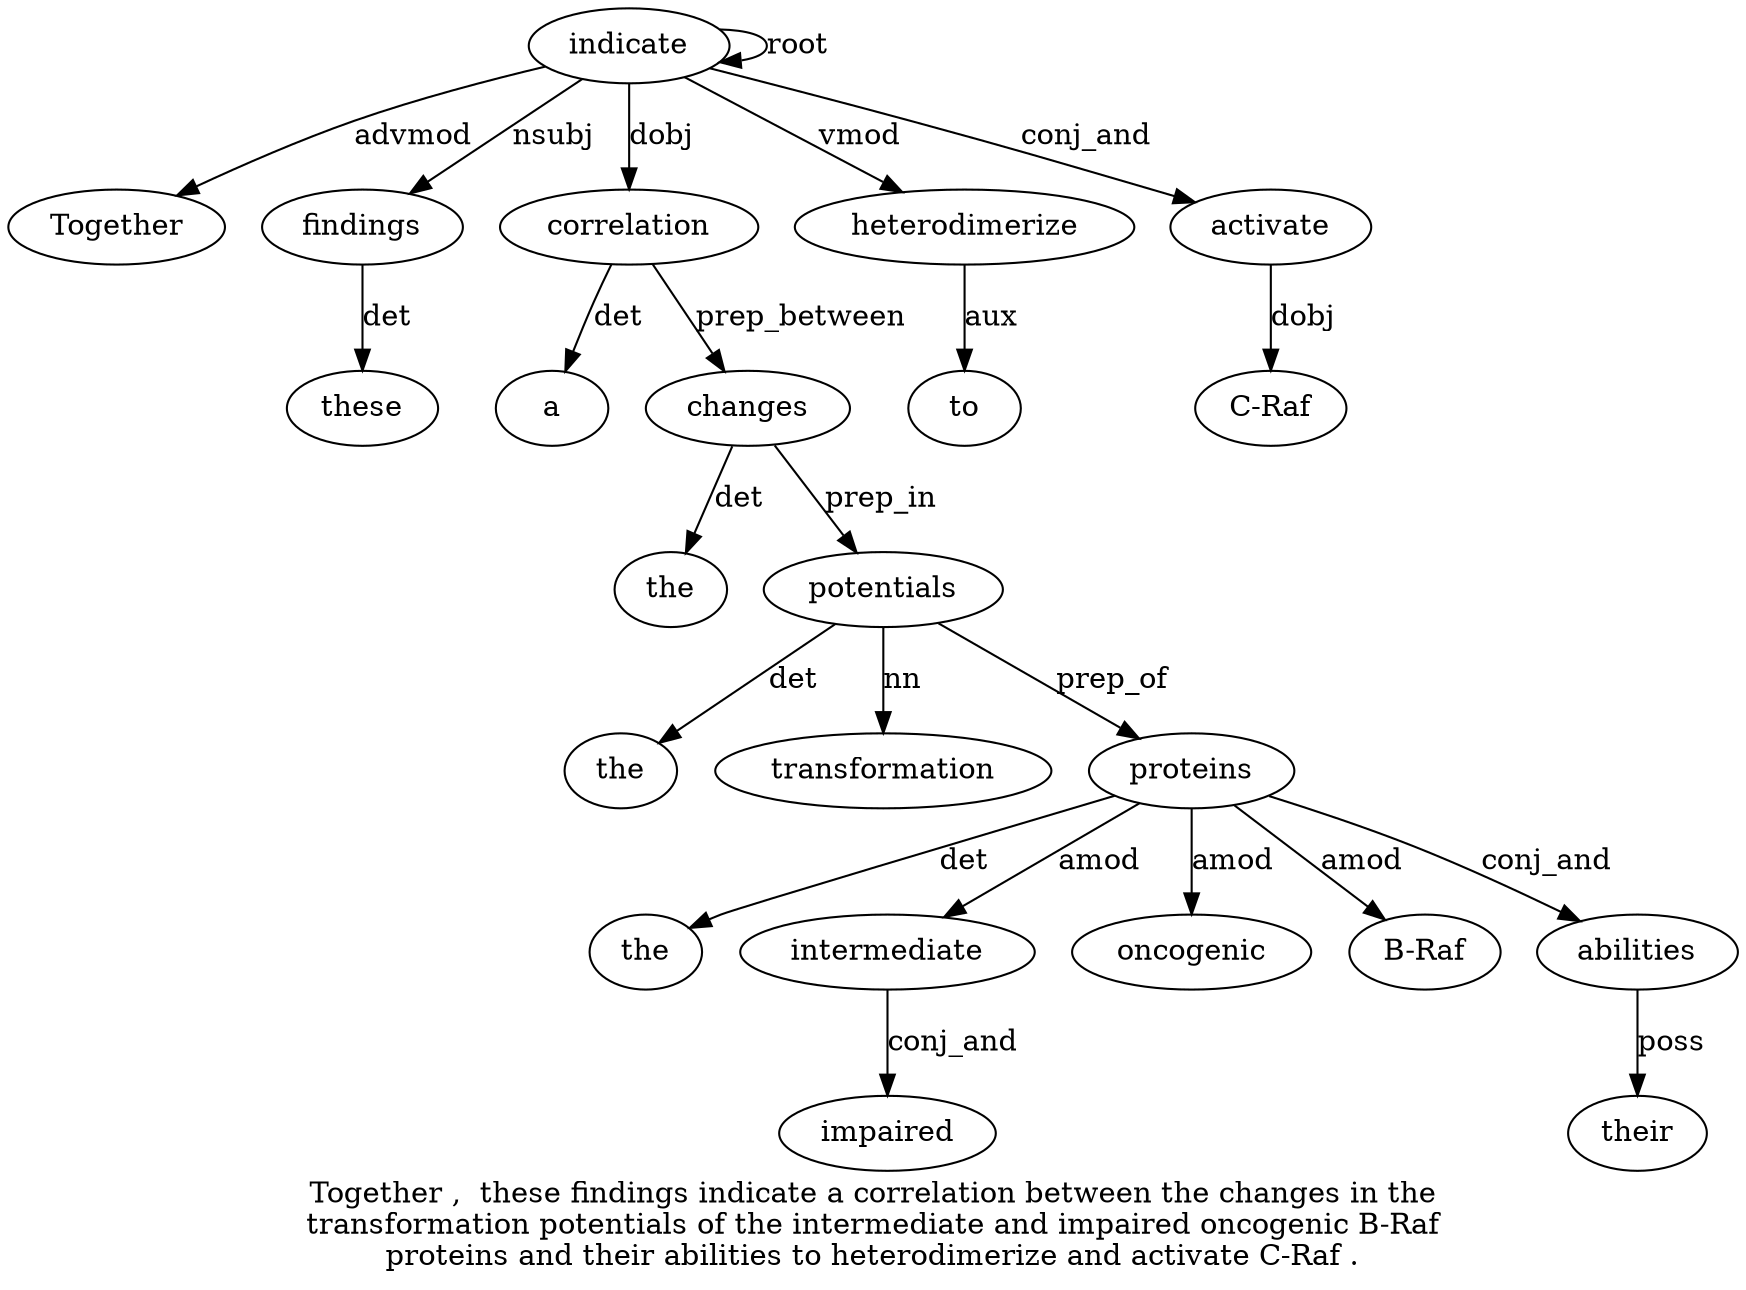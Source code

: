 digraph "Together ,  these findings indicate a correlation between the changes in the transformation potentials of the intermediate and impaired oncogenic B-Raf proteins and their abilities to heterodimerize and activate C-Raf ." {
label="Together ,  these findings indicate a correlation between the changes in the
transformation potentials of the intermediate and impaired oncogenic B-Raf
proteins and their abilities to heterodimerize and activate C-Raf .";
indicate5 [style=filled, fillcolor=white, label=indicate];
Together1 [style=filled, fillcolor=white, label=Together];
indicate5 -> Together1  [label=advmod];
findings4 [style=filled, fillcolor=white, label=findings];
these3 [style=filled, fillcolor=white, label=these];
findings4 -> these3  [label=det];
indicate5 -> findings4  [label=nsubj];
indicate5 -> indicate5  [label=root];
correlation7 [style=filled, fillcolor=white, label=correlation];
a6 [style=filled, fillcolor=white, label=a];
correlation7 -> a6  [label=det];
indicate5 -> correlation7  [label=dobj];
changes10 [style=filled, fillcolor=white, label=changes];
the9 [style=filled, fillcolor=white, label=the];
changes10 -> the9  [label=det];
correlation7 -> changes10  [label=prep_between];
potentials14 [style=filled, fillcolor=white, label=potentials];
the12 [style=filled, fillcolor=white, label=the];
potentials14 -> the12  [label=det];
transformation13 [style=filled, fillcolor=white, label=transformation];
potentials14 -> transformation13  [label=nn];
changes10 -> potentials14  [label=prep_in];
proteins22 [style=filled, fillcolor=white, label=proteins];
the16 [style=filled, fillcolor=white, label=the];
proteins22 -> the16  [label=det];
intermediate17 [style=filled, fillcolor=white, label=intermediate];
proteins22 -> intermediate17  [label=amod];
impaired19 [style=filled, fillcolor=white, label=impaired];
intermediate17 -> impaired19  [label=conj_and];
oncogenic20 [style=filled, fillcolor=white, label=oncogenic];
proteins22 -> oncogenic20  [label=amod];
"B-Raf21" [style=filled, fillcolor=white, label="B-Raf"];
proteins22 -> "B-Raf21"  [label=amod];
potentials14 -> proteins22  [label=prep_of];
abilities25 [style=filled, fillcolor=white, label=abilities];
their24 [style=filled, fillcolor=white, label=their];
abilities25 -> their24  [label=poss];
proteins22 -> abilities25  [label=conj_and];
heterodimerize27 [style=filled, fillcolor=white, label=heterodimerize];
to26 [style=filled, fillcolor=white, label=to];
heterodimerize27 -> to26  [label=aux];
indicate5 -> heterodimerize27  [label=vmod];
activate29 [style=filled, fillcolor=white, label=activate];
indicate5 -> activate29  [label=conj_and];
"C-Raf30" [style=filled, fillcolor=white, label="C-Raf"];
activate29 -> "C-Raf30"  [label=dobj];
}
